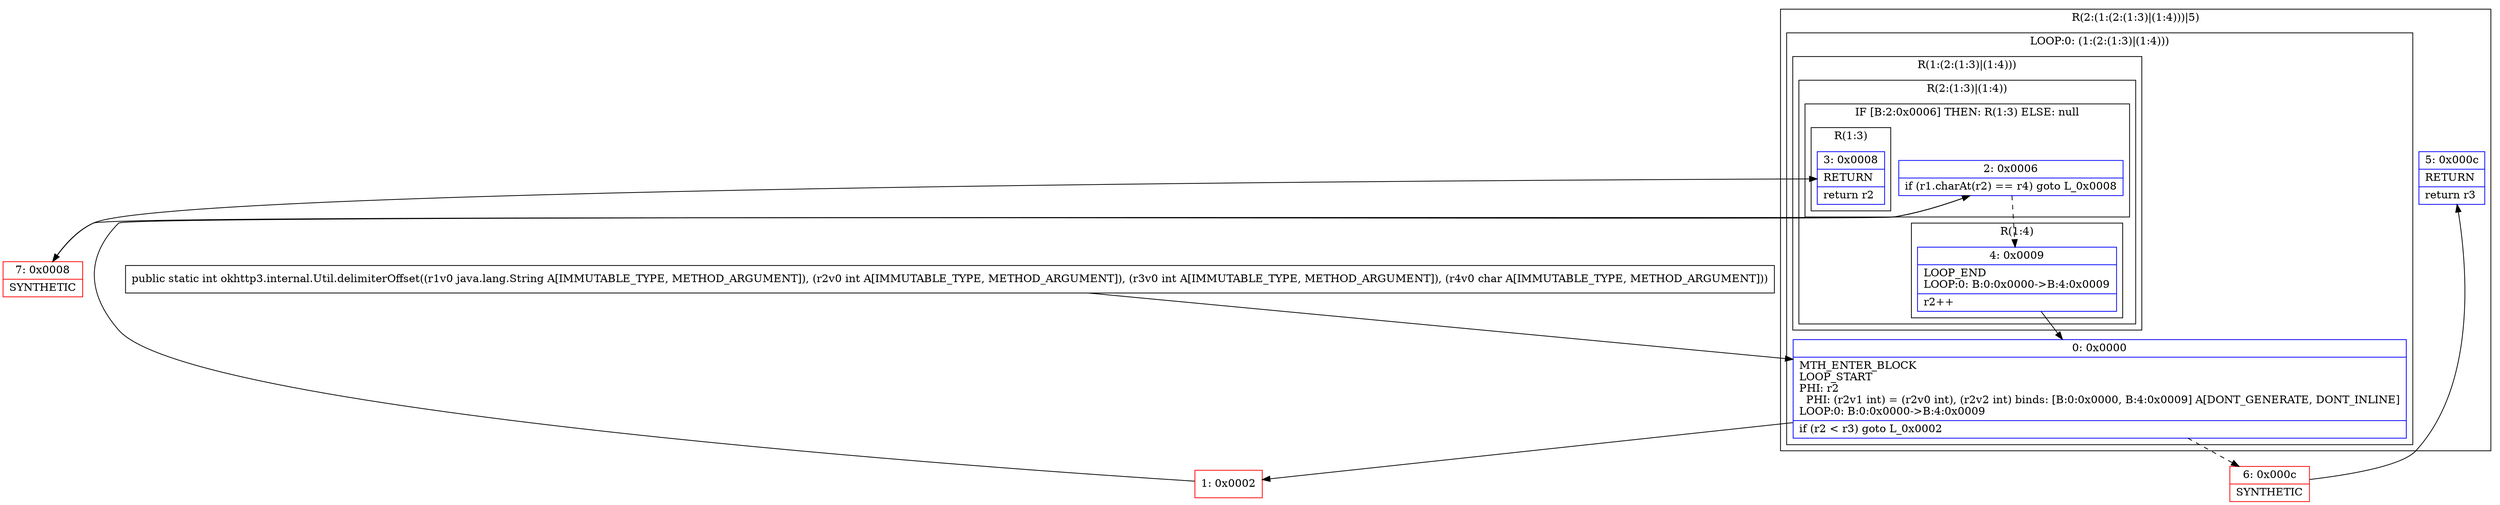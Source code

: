 digraph "CFG forokhttp3.internal.Util.delimiterOffset(Ljava\/lang\/String;IIC)I" {
subgraph cluster_Region_1850153693 {
label = "R(2:(1:(2:(1:3)|(1:4)))|5)";
node [shape=record,color=blue];
subgraph cluster_LoopRegion_571949148 {
label = "LOOP:0: (1:(2:(1:3)|(1:4)))";
node [shape=record,color=blue];
Node_0 [shape=record,label="{0\:\ 0x0000|MTH_ENTER_BLOCK\lLOOP_START\lPHI: r2 \l  PHI: (r2v1 int) = (r2v0 int), (r2v2 int) binds: [B:0:0x0000, B:4:0x0009] A[DONT_GENERATE, DONT_INLINE]\lLOOP:0: B:0:0x0000\-\>B:4:0x0009\l|if (r2 \< r3) goto L_0x0002\l}"];
subgraph cluster_Region_1197430743 {
label = "R(1:(2:(1:3)|(1:4)))";
node [shape=record,color=blue];
subgraph cluster_Region_11125175 {
label = "R(2:(1:3)|(1:4))";
node [shape=record,color=blue];
subgraph cluster_IfRegion_1458483853 {
label = "IF [B:2:0x0006] THEN: R(1:3) ELSE: null";
node [shape=record,color=blue];
Node_2 [shape=record,label="{2\:\ 0x0006|if (r1.charAt(r2) == r4) goto L_0x0008\l}"];
subgraph cluster_Region_1323503020 {
label = "R(1:3)";
node [shape=record,color=blue];
Node_3 [shape=record,label="{3\:\ 0x0008|RETURN\l|return r2\l}"];
}
}
subgraph cluster_Region_1941899848 {
label = "R(1:4)";
node [shape=record,color=blue];
Node_4 [shape=record,label="{4\:\ 0x0009|LOOP_END\lLOOP:0: B:0:0x0000\-\>B:4:0x0009\l|r2++\l}"];
}
}
}
}
Node_5 [shape=record,label="{5\:\ 0x000c|RETURN\l|return r3\l}"];
}
Node_1 [shape=record,color=red,label="{1\:\ 0x0002}"];
Node_6 [shape=record,color=red,label="{6\:\ 0x000c|SYNTHETIC\l}"];
Node_7 [shape=record,color=red,label="{7\:\ 0x0008|SYNTHETIC\l}"];
MethodNode[shape=record,label="{public static int okhttp3.internal.Util.delimiterOffset((r1v0 java.lang.String A[IMMUTABLE_TYPE, METHOD_ARGUMENT]), (r2v0 int A[IMMUTABLE_TYPE, METHOD_ARGUMENT]), (r3v0 int A[IMMUTABLE_TYPE, METHOD_ARGUMENT]), (r4v0 char A[IMMUTABLE_TYPE, METHOD_ARGUMENT])) }"];
MethodNode -> Node_0;
Node_0 -> Node_1;
Node_0 -> Node_6[style=dashed];
Node_2 -> Node_4[style=dashed];
Node_2 -> Node_7;
Node_4 -> Node_0;
Node_1 -> Node_2;
Node_6 -> Node_5;
Node_7 -> Node_3;
}

